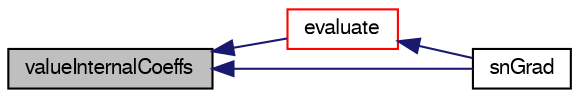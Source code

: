 digraph "valueInternalCoeffs"
{
  bgcolor="transparent";
  edge [fontname="FreeSans",fontsize="10",labelfontname="FreeSans",labelfontsize="10"];
  node [fontname="FreeSans",fontsize="10",shape=record];
  rankdir="LR";
  Node44 [label="valueInternalCoeffs",height=0.2,width=0.4,color="black", fillcolor="grey75", style="filled", fontcolor="black"];
  Node44 -> Node45 [dir="back",color="midnightblue",fontsize="10",style="solid",fontname="FreeSans"];
  Node45 [label="evaluate",height=0.2,width=0.4,color="red",URL="$a22002.html#a3b59c070ab0408e3bbb21927540159f4",tooltip="Evaluate the patch field. "];
  Node45 -> Node49 [dir="back",color="midnightblue",fontsize="10",style="solid",fontname="FreeSans"];
  Node49 [label="snGrad",height=0.2,width=0.4,color="black",URL="$a22002.html#a55db17a8a73495ae1c04e4b2af71c4a9",tooltip="Return gradient at boundary. "];
  Node44 -> Node49 [dir="back",color="midnightblue",fontsize="10",style="solid",fontname="FreeSans"];
}
